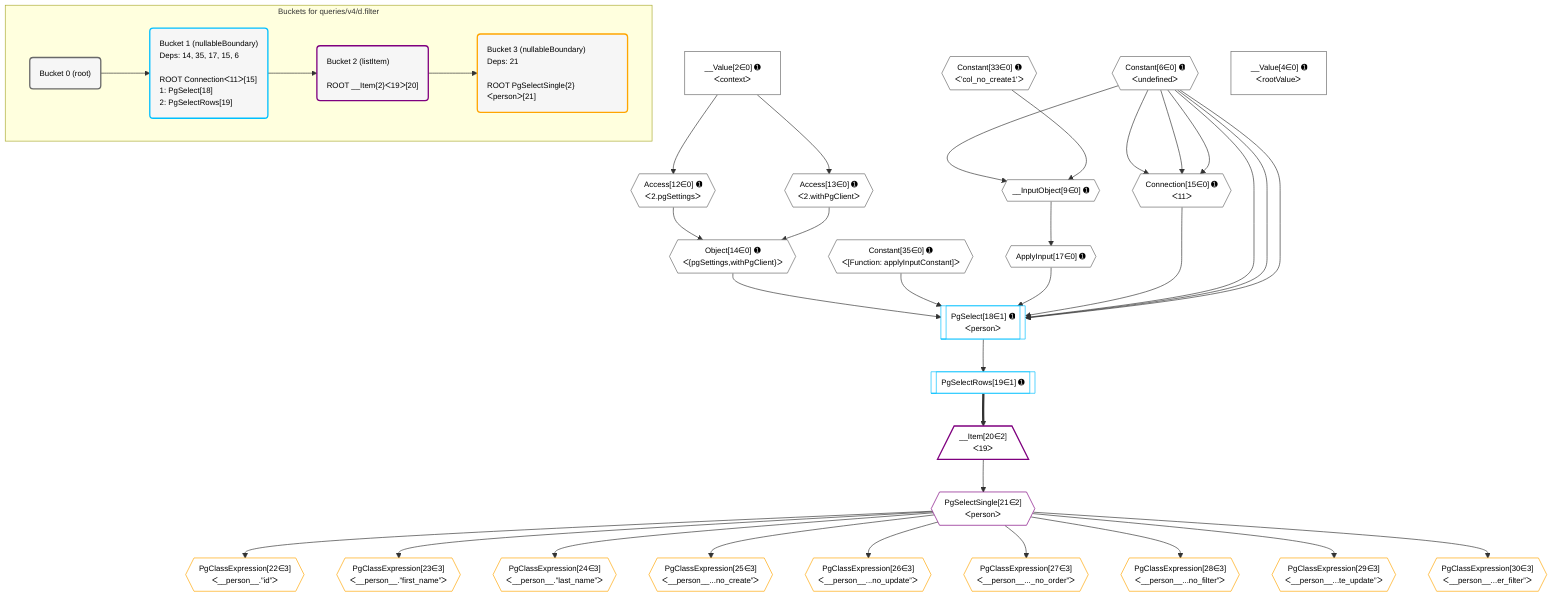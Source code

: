 %%{init: {'themeVariables': { 'fontSize': '12px'}}}%%
graph TD
    classDef path fill:#eee,stroke:#000,color:#000
    classDef plan fill:#fff,stroke-width:1px,color:#000
    classDef itemplan fill:#fff,stroke-width:2px,color:#000
    classDef unbatchedplan fill:#dff,stroke-width:1px,color:#000
    classDef sideeffectplan fill:#fcc,stroke-width:2px,color:#000
    classDef bucket fill:#f6f6f6,color:#000,stroke-width:2px,text-align:left


    %% plan dependencies
    Connection15{{"Connection[15∈0] ➊<br />ᐸ11ᐳ"}}:::plan
    Constant6{{"Constant[6∈0] ➊<br />ᐸundefinedᐳ"}}:::plan
    Constant6 & Constant6 & Constant6 --> Connection15
    __InputObject9{{"__InputObject[9∈0] ➊"}}:::plan
    Constant33{{"Constant[33∈0] ➊<br />ᐸ'col_no_create1'ᐳ"}}:::plan
    Constant6 & Constant33 --> __InputObject9
    Object14{{"Object[14∈0] ➊<br />ᐸ{pgSettings,withPgClient}ᐳ"}}:::plan
    Access12{{"Access[12∈0] ➊<br />ᐸ2.pgSettingsᐳ"}}:::plan
    Access13{{"Access[13∈0] ➊<br />ᐸ2.withPgClientᐳ"}}:::plan
    Access12 & Access13 --> Object14
    __Value2["__Value[2∈0] ➊<br />ᐸcontextᐳ"]:::plan
    __Value2 --> Access12
    __Value2 --> Access13
    ApplyInput17{{"ApplyInput[17∈0] ➊"}}:::plan
    __InputObject9 --> ApplyInput17
    __Value4["__Value[4∈0] ➊<br />ᐸrootValueᐳ"]:::plan
    Constant35{{"Constant[35∈0] ➊<br />ᐸ[Function: applyInputConstant]ᐳ"}}:::plan
    PgSelect18[["PgSelect[18∈1] ➊<br />ᐸpersonᐳ"]]:::plan
    Object14 & Constant35 & ApplyInput17 & Connection15 & Constant6 & Constant6 & Constant6 --> PgSelect18
    PgSelectRows19[["PgSelectRows[19∈1] ➊"]]:::plan
    PgSelect18 --> PgSelectRows19
    __Item20[/"__Item[20∈2]<br />ᐸ19ᐳ"\]:::itemplan
    PgSelectRows19 ==> __Item20
    PgSelectSingle21{{"PgSelectSingle[21∈2]<br />ᐸpersonᐳ"}}:::plan
    __Item20 --> PgSelectSingle21
    PgClassExpression22{{"PgClassExpression[22∈3]<br />ᐸ__person__.”id”ᐳ"}}:::plan
    PgSelectSingle21 --> PgClassExpression22
    PgClassExpression23{{"PgClassExpression[23∈3]<br />ᐸ__person__.”first_name”ᐳ"}}:::plan
    PgSelectSingle21 --> PgClassExpression23
    PgClassExpression24{{"PgClassExpression[24∈3]<br />ᐸ__person__.”last_name”ᐳ"}}:::plan
    PgSelectSingle21 --> PgClassExpression24
    PgClassExpression25{{"PgClassExpression[25∈3]<br />ᐸ__person__...no_create”ᐳ"}}:::plan
    PgSelectSingle21 --> PgClassExpression25
    PgClassExpression26{{"PgClassExpression[26∈3]<br />ᐸ__person__...no_update”ᐳ"}}:::plan
    PgSelectSingle21 --> PgClassExpression26
    PgClassExpression27{{"PgClassExpression[27∈3]<br />ᐸ__person__..._no_order”ᐳ"}}:::plan
    PgSelectSingle21 --> PgClassExpression27
    PgClassExpression28{{"PgClassExpression[28∈3]<br />ᐸ__person__...no_filter”ᐳ"}}:::plan
    PgSelectSingle21 --> PgClassExpression28
    PgClassExpression29{{"PgClassExpression[29∈3]<br />ᐸ__person__...te_update”ᐳ"}}:::plan
    PgSelectSingle21 --> PgClassExpression29
    PgClassExpression30{{"PgClassExpression[30∈3]<br />ᐸ__person__...er_filter”ᐳ"}}:::plan
    PgSelectSingle21 --> PgClassExpression30

    %% define steps

    subgraph "Buckets for queries/v4/d.filter"
    Bucket0("Bucket 0 (root)"):::bucket
    classDef bucket0 stroke:#696969
    class Bucket0,__Value2,__Value4,Constant6,__InputObject9,Access12,Access13,Object14,Connection15,ApplyInput17,Constant33,Constant35 bucket0
    Bucket1("Bucket 1 (nullableBoundary)<br />Deps: 14, 35, 17, 15, 6<br /><br />ROOT Connectionᐸ11ᐳ[15]<br />1: PgSelect[18]<br />2: PgSelectRows[19]"):::bucket
    classDef bucket1 stroke:#00bfff
    class Bucket1,PgSelect18,PgSelectRows19 bucket1
    Bucket2("Bucket 2 (listItem)<br /><br />ROOT __Item{2}ᐸ19ᐳ[20]"):::bucket
    classDef bucket2 stroke:#7f007f
    class Bucket2,__Item20,PgSelectSingle21 bucket2
    Bucket3("Bucket 3 (nullableBoundary)<br />Deps: 21<br /><br />ROOT PgSelectSingle{2}ᐸpersonᐳ[21]"):::bucket
    classDef bucket3 stroke:#ffa500
    class Bucket3,PgClassExpression22,PgClassExpression23,PgClassExpression24,PgClassExpression25,PgClassExpression26,PgClassExpression27,PgClassExpression28,PgClassExpression29,PgClassExpression30 bucket3
    Bucket0 --> Bucket1
    Bucket1 --> Bucket2
    Bucket2 --> Bucket3
    end